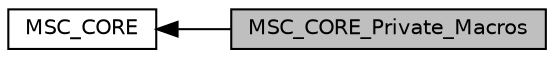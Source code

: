 digraph "MSC_CORE_Private_Macros"
{
  edge [fontname="Helvetica",fontsize="10",labelfontname="Helvetica",labelfontsize="10"];
  node [fontname="Helvetica",fontsize="10",shape=record];
  rankdir=LR;
  Node0 [label="MSC_CORE_Private_Macros",height=0.2,width=0.4,color="black", fillcolor="grey75", style="filled", fontcolor="black"];
  Node1 [label="MSC_CORE",height=0.2,width=0.4,color="black", fillcolor="white", style="filled",URL="$group___m_s_c___c_o_r_e.html",tooltip="Mass storage core module. "];
  Node1->Node0 [shape=plaintext, dir="back", style="solid"];
}
